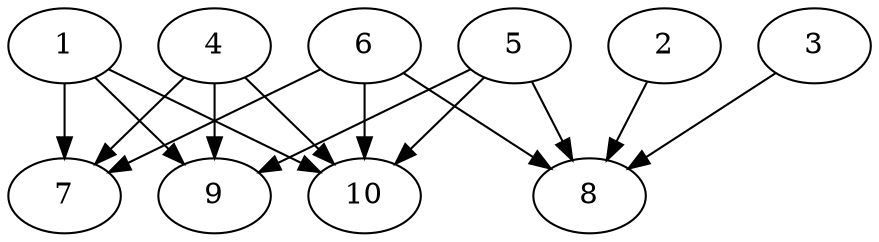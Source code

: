 // DAG automatically generated by daggen at Thu Oct  3 13:58:05 2019
// ./daggen --dot -n 10 --ccr 0.3 --fat 0.9 --regular 0.9 --density 0.6 --mindata 5242880 --maxdata 52428800 
digraph G {
  1 [size="36590933", alpha="0.06", expect_size="10977280"] 
  1 -> 7 [size ="10977280"]
  1 -> 9 [size ="10977280"]
  1 -> 10 [size ="10977280"]
  2 [size="103171413", alpha="0.09", expect_size="30951424"] 
  2 -> 8 [size ="30951424"]
  3 [size="142277973", alpha="0.10", expect_size="42683392"] 
  3 -> 8 [size ="42683392"]
  4 [size="44748800", alpha="0.00", expect_size="13424640"] 
  4 -> 7 [size ="13424640"]
  4 -> 9 [size ="13424640"]
  4 -> 10 [size ="13424640"]
  5 [size="66522453", alpha="0.19", expect_size="19956736"] 
  5 -> 8 [size ="19956736"]
  5 -> 9 [size ="19956736"]
  5 -> 10 [size ="19956736"]
  6 [size="111267840", alpha="0.15", expect_size="33380352"] 
  6 -> 7 [size ="33380352"]
  6 -> 8 [size ="33380352"]
  6 -> 10 [size ="33380352"]
  7 [size="101335040", alpha="0.00", expect_size="30400512"] 
  8 [size="97556480", alpha="0.04", expect_size="29266944"] 
  9 [size="171458560", alpha="0.01", expect_size="51437568"] 
  10 [size="69027840", alpha="0.05", expect_size="20708352"] 
}
